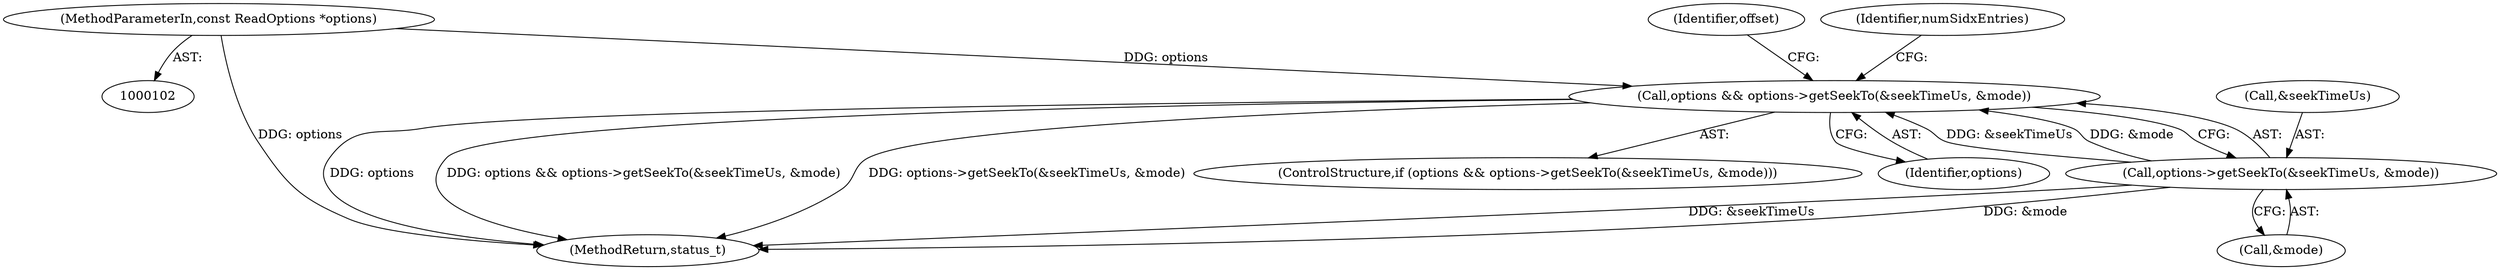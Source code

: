digraph "0_Android_d48f0f145f8f0f4472bc0af668ac9a8bce44ba9b@pointer" {
"1000122" [label="(Call,options && options->getSeekTo(&seekTimeUs, &mode))"];
"1000104" [label="(MethodParameterIn,const ReadOptions *options)"];
"1000124" [label="(Call,options->getSeekTo(&seekTimeUs, &mode))"];
"1000124" [label="(Call,options->getSeekTo(&seekTimeUs, &mode))"];
"1000836" [label="(MethodReturn,status_t)"];
"1000121" [label="(ControlStructure,if (options && options->getSeekTo(&seekTimeUs, &mode)))"];
"1000261" [label="(Identifier,offset)"];
"1000104" [label="(MethodParameterIn,const ReadOptions *options)"];
"1000127" [label="(Call,&mode)"];
"1000125" [label="(Call,&seekTimeUs)"];
"1000132" [label="(Identifier,numSidxEntries)"];
"1000122" [label="(Call,options && options->getSeekTo(&seekTimeUs, &mode))"];
"1000123" [label="(Identifier,options)"];
"1000122" -> "1000121"  [label="AST: "];
"1000122" -> "1000123"  [label="CFG: "];
"1000122" -> "1000124"  [label="CFG: "];
"1000123" -> "1000122"  [label="AST: "];
"1000124" -> "1000122"  [label="AST: "];
"1000132" -> "1000122"  [label="CFG: "];
"1000261" -> "1000122"  [label="CFG: "];
"1000122" -> "1000836"  [label="DDG: options"];
"1000122" -> "1000836"  [label="DDG: options && options->getSeekTo(&seekTimeUs, &mode)"];
"1000122" -> "1000836"  [label="DDG: options->getSeekTo(&seekTimeUs, &mode)"];
"1000104" -> "1000122"  [label="DDG: options"];
"1000124" -> "1000122"  [label="DDG: &seekTimeUs"];
"1000124" -> "1000122"  [label="DDG: &mode"];
"1000104" -> "1000102"  [label="AST: "];
"1000104" -> "1000836"  [label="DDG: options"];
"1000124" -> "1000127"  [label="CFG: "];
"1000125" -> "1000124"  [label="AST: "];
"1000127" -> "1000124"  [label="AST: "];
"1000124" -> "1000836"  [label="DDG: &seekTimeUs"];
"1000124" -> "1000836"  [label="DDG: &mode"];
}
